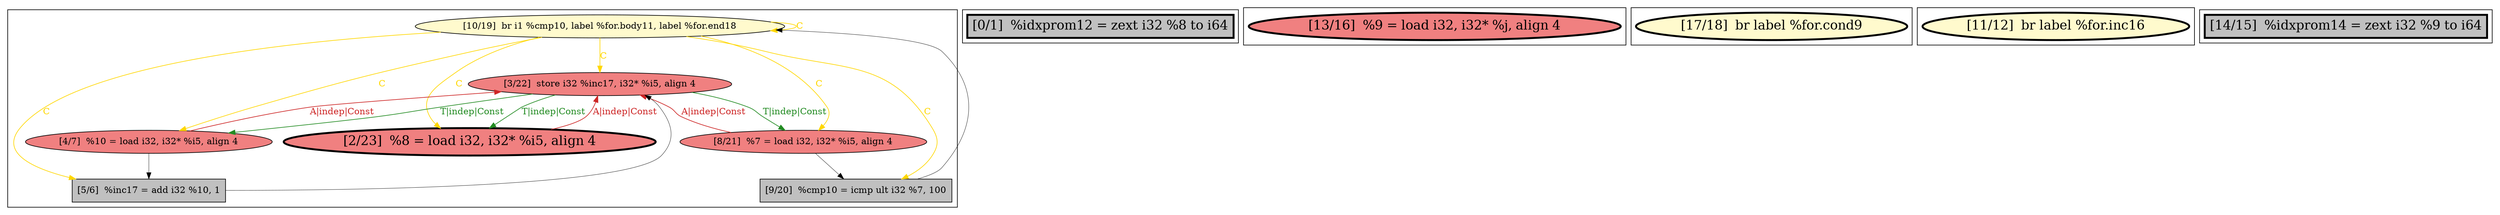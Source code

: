 
digraph G {





subgraph cluster4 {


node1346 [fillcolor=lemonchiffon,label="[10/19]  br i1 %cmp10, label %for.body11, label %for.end18",shape=ellipse,style=filled ]
node1341 [fillcolor=lightcoral,label="[3/22]  store i32 %inc17, i32* %i5, align 4",shape=ellipse,style=filled ]
node1340 [fillcolor=lightcoral,label="[8/21]  %7 = load i32, i32* %i5, align 4",shape=ellipse,style=filled ]
node1342 [penwidth=3.0,fontsize=20,fillcolor=lightcoral,label="[2/23]  %8 = load i32, i32* %i5, align 4",shape=ellipse,style=filled ]
node1344 [fillcolor=grey,label="[9/20]  %cmp10 = icmp ult i32 %7, 100",shape=rectangle,style=filled ]
node1343 [fillcolor=grey,label="[5/6]  %inc17 = add i32 %10, 1",shape=rectangle,style=filled ]
node1345 [fillcolor=lightcoral,label="[4/7]  %10 = load i32, i32* %i5, align 4",shape=ellipse,style=filled ]

node1346->node1345 [style=solid,color=gold,label="C",penwidth=1.0,fontcolor=gold ]
node1343->node1341 [style=solid,color=black,label="",penwidth=0.5,fontcolor=black ]
node1340->node1344 [style=solid,color=black,label="",penwidth=0.5,fontcolor=black ]
node1341->node1342 [style=solid,color=forestgreen,label="T|indep|Const",penwidth=1.0,fontcolor=forestgreen ]
node1342->node1341 [style=solid,color=firebrick3,label="A|indep|Const",penwidth=1.0,fontcolor=firebrick3 ]
node1341->node1345 [style=solid,color=forestgreen,label="T|indep|Const",penwidth=1.0,fontcolor=forestgreen ]
node1345->node1341 [style=solid,color=firebrick3,label="A|indep|Const",penwidth=1.0,fontcolor=firebrick3 ]
node1341->node1340 [style=solid,color=forestgreen,label="T|indep|Const",penwidth=1.0,fontcolor=forestgreen ]
node1346->node1343 [style=solid,color=gold,label="C",penwidth=1.0,fontcolor=gold ]
node1340->node1341 [style=solid,color=firebrick3,label="A|indep|Const",penwidth=1.0,fontcolor=firebrick3 ]
node1346->node1342 [style=solid,color=gold,label="C",penwidth=1.0,fontcolor=gold ]
node1344->node1346 [style=solid,color=black,label="",penwidth=0.5,fontcolor=black ]
node1346->node1346 [style=solid,color=gold,label="C",penwidth=1.0,fontcolor=gold ]
node1346->node1341 [style=solid,color=gold,label="C",penwidth=1.0,fontcolor=gold ]
node1346->node1344 [style=solid,color=gold,label="C",penwidth=1.0,fontcolor=gold ]
node1345->node1343 [style=solid,color=black,label="",penwidth=0.5,fontcolor=black ]
node1346->node1340 [style=solid,color=gold,label="C",penwidth=1.0,fontcolor=gold ]


}

subgraph cluster3 {


node1339 [penwidth=3.0,fontsize=20,fillcolor=grey,label="[0/1]  %idxprom12 = zext i32 %8 to i64",shape=rectangle,style=filled ]



}

subgraph cluster2 {


node1338 [penwidth=3.0,fontsize=20,fillcolor=lightcoral,label="[13/16]  %9 = load i32, i32* %j, align 4",shape=ellipse,style=filled ]



}

subgraph cluster5 {


node1347 [penwidth=3.0,fontsize=20,fillcolor=lemonchiffon,label="[17/18]  br label %for.cond9",shape=ellipse,style=filled ]



}

subgraph cluster0 {


node1336 [penwidth=3.0,fontsize=20,fillcolor=lemonchiffon,label="[11/12]  br label %for.inc16",shape=ellipse,style=filled ]



}

subgraph cluster1 {


node1337 [penwidth=3.0,fontsize=20,fillcolor=grey,label="[14/15]  %idxprom14 = zext i32 %9 to i64",shape=rectangle,style=filled ]



}

}
